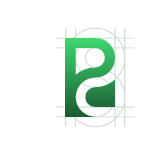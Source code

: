 % auteur du logo : Kroum Tzanev
% date : 2010
\definecolor{vertfonce}{rgb}{0.105,0.349,0.188} % rgb(27,89,48)
\definecolor{vertclaire}{rgb}{0.25,0.839,0.447} % rgb(64,214,114)

\tikzset{
  p path/.style = {insert path={
    (0,-2) arc (-90:-270:1) arc (-90:90:1)--++(-1.5,0)--++(0,-4)--cycle
    (0,0.5) arc (-90:90:0.5)--++(-1,0)--++(0,-1.382) arc (131.81:90:1.5)--cycle
    (0,-0.5) arc (90:270:0.5)--++(1,0)--++(0,1.382) arc (-48.19:-90:1.5)--cycle}},
  up path/.style={even odd rule, p path},
  down path/.style={rotate=180, up path},
  circles path/.style={insert path={
    (0,-1) circle (0.5) circle (1) circle (1.5)
    (0,1) circle (0.5) circle (1) circle (1.5)
    foreach \x in {-1.5,-1,1,1.5}{(\x,-2.5) -- (\x,2.5)}
    foreach \y in {-2,-1.5,1.5,2}{(-2,\y) -- (2,\y)}}},
  border path/.style={insert path={(-1.5,-2) rectangle (1.5,2)}},
  up/.style = {shade, top color=vertclaire, bottom color=vertfonce},
  circles/.style = {draw=gray!70!vertclaire, opacity=0.3},
  logo scale/.style={line width={#1*.4}, scale={#1*.25}}
}

\begin{tikzpicture}[logo scale=1]
  \path[down path, down/.try];
  \path[circles path, circles/.try];
  \path[up path, up/.try];
  \path[border/.try, border path];
\end{tikzpicture}
